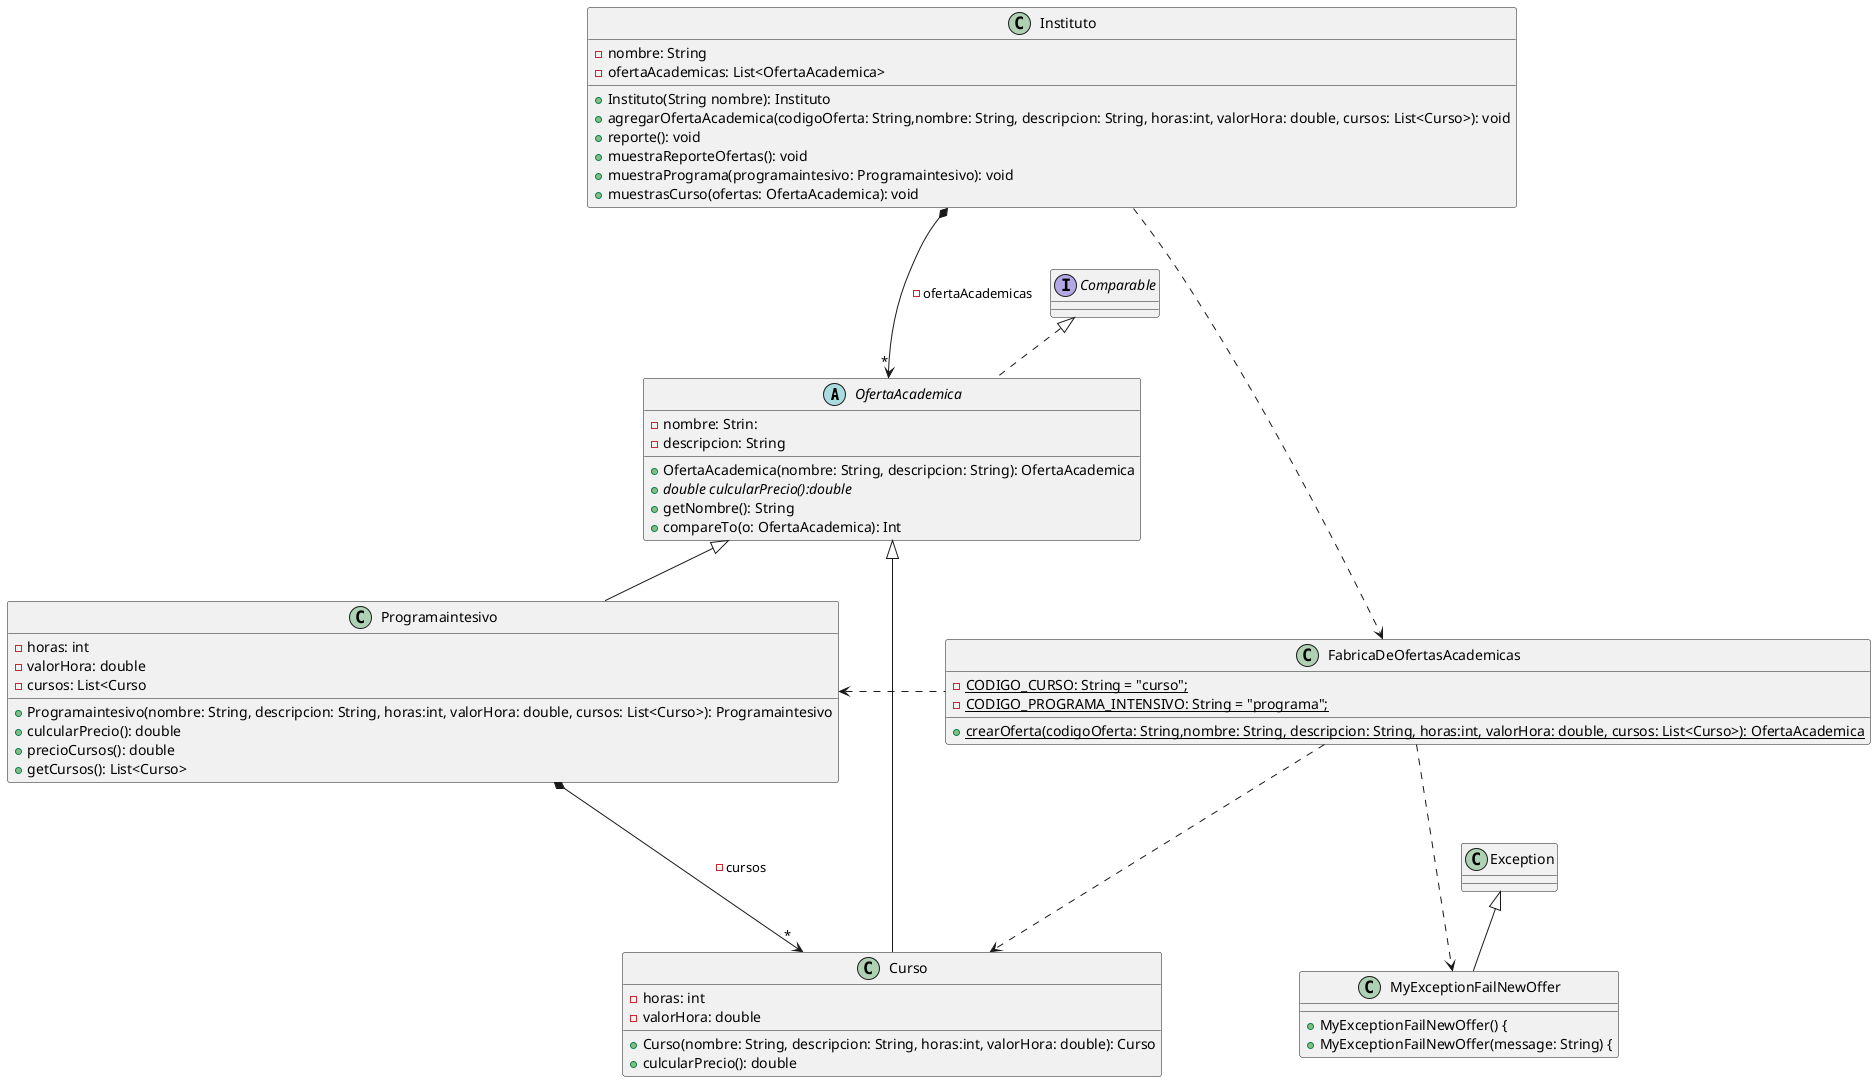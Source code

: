 @startuml
 abstract class OfertaAcademica implements Comparable {
    - nombre: Strin:
    - descripcion: String

    + OfertaAcademica(nombre: String, descripcion: String): OfertaAcademica
    + {abstract} double culcularPrecio():double
    + getNombre(): String
    + compareTo(o: OfertaAcademica): Int

}

class Curso extends OfertaAcademica {
    -  horas: int
    -  valorHora: double

    + Curso(nombre: String, descripcion: String, horas:int, valorHora: double): Curso
    +  culcularPrecio(): double
}

class Programaintesivo extends OfertaAcademica{
    -  horas: int
    -  valorHora: double
    -  cursos: List<Curso

    + Programaintesivo(nombre: String, descripcion: String, horas:int, valorHora: double, cursos: List<Curso>): Programaintesivo
    +  culcularPrecio(): double
    +  precioCursos(): double
    +  getCursos(): List<Curso>
}

Programaintesivo *-left--> "*" Curso: -cursos

class Instituto {
    -  nombre: String
    - ofertaAcademicas: List<OfertaAcademica>

    + Instituto(String nombre): Instituto
    + agregarOfertaAcademica(codigoOferta: String,nombre: String, descripcion: String, horas:int, valorHora: double, cursos: List<Curso>): void
    + reporte(): void
    + muestraReporteOfertas(): void
    + muestraPrograma(programaintesivo: Programaintesivo): void
    + muestrasCurso(ofertas: OfertaAcademica): void
}

Instituto *---> "*" OfertaAcademica: -ofertaAcademicas
Instituto .right...> FabricaDeOfertasAcademicas

class FabricaDeOfertasAcademicas {
    - {static}  CODIGO_CURSO: String = "curso";
    - {static} CODIGO_PROGRAMA_INTENSIVO: String = "programa";

    + {static} crearOferta(codigoOferta: String,nombre: String, descripcion: String, horas:int, valorHora: double, cursos: List<Curso>): OfertaAcademica

}

class MyExceptionFailNewOffer extends Exception {
    + MyExceptionFailNewOffer() {
    + MyExceptionFailNewOffer(message: String) {
}




FabricaDeOfertasAcademicas ...> Curso
FabricaDeOfertasAcademicas ..left.> Programaintesivo
FabricaDeOfertasAcademicas ...> MyExceptionFailNewOffer















@enduml